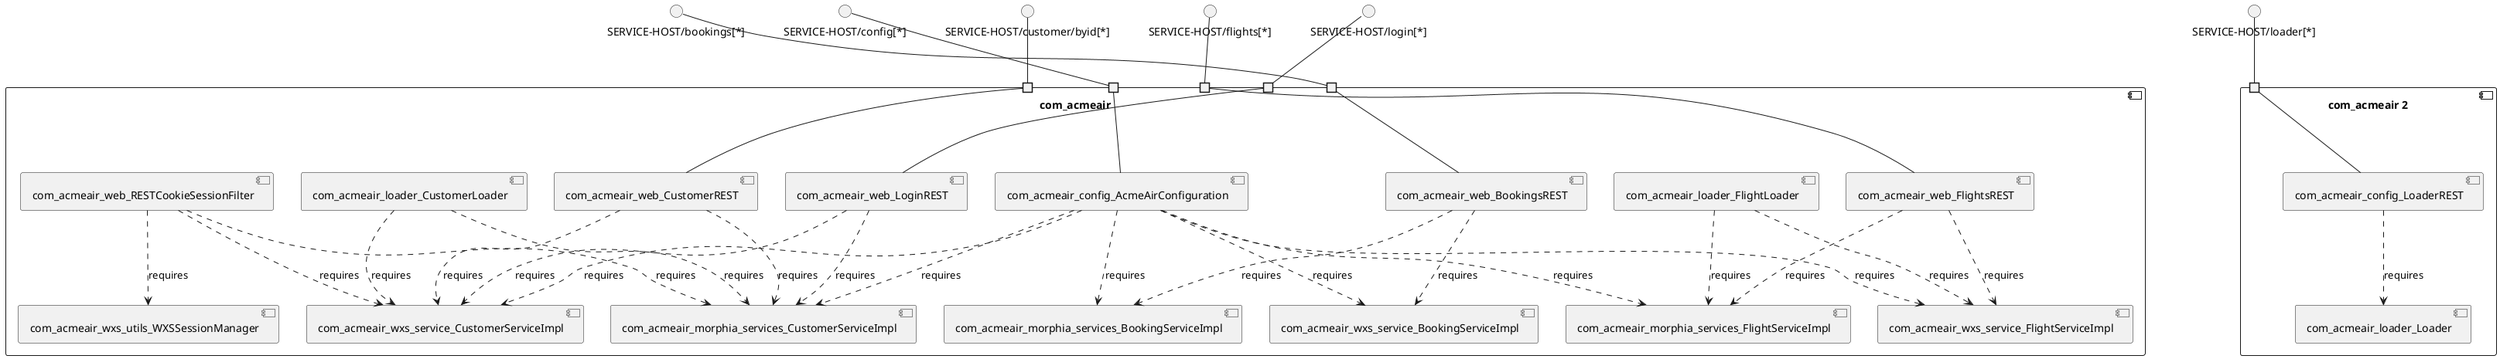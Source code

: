 @startuml
skinparam fixCircleLabelOverlapping true
skinparam componentStyle uml2
component "com_acmeair\n\n\n\n\n\n" {
[com_acmeair_web_FlightsREST]
[com_acmeair_wxs_service_FlightServiceImpl]
[com_acmeair_morphia_services_BookingServiceImpl]
[com_acmeair_web_CustomerREST]
[com_acmeair_wxs_service_CustomerServiceImpl]
[com_acmeair_morphia_services_FlightServiceImpl]
[com_acmeair_web_LoginREST]
[com_acmeair_wxs_utils_WXSSessionManager]
[com_acmeair_loader_FlightLoader]
[com_acmeair_wxs_service_BookingServiceImpl]
[com_acmeair_loader_CustomerLoader]
[com_acmeair_web_RESTCookieSessionFilter]
[com_acmeair_config_AcmeAirConfiguration]
[com_acmeair_web_BookingsREST]
[com_acmeair_morphia_services_CustomerServiceImpl]
portin " " as com_acmeair_requires_SERVICE_HOST_customer_byid_
portin " " as com_acmeair_requires_SERVICE_HOST_config_
portin " " as com_acmeair_requires_SERVICE_HOST_flights_
portin " " as com_acmeair_requires_SERVICE_HOST_login_
portin " " as com_acmeair_requires_SERVICE_HOST_bookings_
[com_acmeair_web_RESTCookieSessionFilter]..>[com_acmeair_morphia_services_CustomerServiceImpl] : requires
[com_acmeair_loader_CustomerLoader]..>[com_acmeair_morphia_services_CustomerServiceImpl] : requires
[com_acmeair_web_LoginREST]..>[com_acmeair_morphia_services_CustomerServiceImpl] : requires
[com_acmeair_config_AcmeAirConfiguration]..>[com_acmeair_morphia_services_FlightServiceImpl] : requires
[com_acmeair_web_BookingsREST]..>[com_acmeair_morphia_services_BookingServiceImpl] : requires
[com_acmeair_config_AcmeAirConfiguration]..>[com_acmeair_morphia_services_BookingServiceImpl] : requires
[com_acmeair_web_FlightsREST]..>[com_acmeair_morphia_services_FlightServiceImpl] : requires
[com_acmeair_web_FlightsREST]..>[com_acmeair_wxs_service_FlightServiceImpl] : requires
[com_acmeair_web_BookingsREST]..>[com_acmeair_wxs_service_BookingServiceImpl] : requires
[com_acmeair_loader_CustomerLoader]..>[com_acmeair_wxs_service_CustomerServiceImpl] : requires
[com_acmeair_web_RESTCookieSessionFilter]..>[com_acmeair_wxs_service_CustomerServiceImpl] : requires
[com_acmeair_web_LoginREST]..>[com_acmeair_wxs_service_CustomerServiceImpl] : requires
[com_acmeair_config_AcmeAirConfiguration]..>[com_acmeair_wxs_service_BookingServiceImpl] : requires
[com_acmeair_web_CustomerREST]..>[com_acmeair_morphia_services_CustomerServiceImpl] : requires
[com_acmeair_config_AcmeAirConfiguration]..>[com_acmeair_wxs_service_FlightServiceImpl] : requires
[com_acmeair_config_AcmeAirConfiguration]..>[com_acmeair_morphia_services_CustomerServiceImpl] : requires
[com_acmeair_loader_FlightLoader]..>[com_acmeair_morphia_services_FlightServiceImpl] : requires
[com_acmeair_loader_FlightLoader]..>[com_acmeair_wxs_service_FlightServiceImpl] : requires
[com_acmeair_web_RESTCookieSessionFilter]..>[com_acmeair_wxs_utils_WXSSessionManager] : requires
[com_acmeair_config_AcmeAirConfiguration]..>[com_acmeair_wxs_service_CustomerServiceImpl] : requires
[com_acmeair_web_CustomerREST]..>[com_acmeair_wxs_service_CustomerServiceImpl] : requires
"com_acmeair_requires_SERVICE_HOST_flights_"--[com_acmeair_web_FlightsREST]
"com_acmeair_requires_SERVICE_HOST_bookings_"--[com_acmeair_web_BookingsREST]
"com_acmeair_requires_SERVICE_HOST_config_"--[com_acmeair_config_AcmeAirConfiguration]
"com_acmeair_requires_SERVICE_HOST_customer_byid_"--[com_acmeair_web_CustomerREST]
"com_acmeair_requires_SERVICE_HOST_login_"--[com_acmeair_web_LoginREST]
}
interface "SERVICE-HOST/bookings[*]" as interface.SERVICE_HOST_bookings_
interface.SERVICE_HOST_bookings_--"com_acmeair_requires_SERVICE_HOST_bookings_"
interface "SERVICE-HOST/config[*]" as interface.SERVICE_HOST_config_
interface.SERVICE_HOST_config_--"com_acmeair_requires_SERVICE_HOST_config_"
interface "SERVICE-HOST/customer/byid[*]" as interface.SERVICE_HOST_customer_byid_
interface.SERVICE_HOST_customer_byid_--"com_acmeair_requires_SERVICE_HOST_customer_byid_"
interface "SERVICE-HOST/flights[*]" as interface.SERVICE_HOST_flights_
interface.SERVICE_HOST_flights_--"com_acmeair_requires_SERVICE_HOST_flights_"
interface "SERVICE-HOST/login[*]" as interface.SERVICE_HOST_login_
interface.SERVICE_HOST_login_--"com_acmeair_requires_SERVICE_HOST_login_"
component "com_acmeair 2\n\n\n\n\n\n" {
[com_acmeair_config_LoaderREST]
[com_acmeair_loader_Loader]
portin " " as com_acmeair_2_requires_SERVICE_HOST_loader_
[com_acmeair_config_LoaderREST]..>[com_acmeair_loader_Loader] : requires
"com_acmeair_2_requires_SERVICE_HOST_loader_"--[com_acmeair_config_LoaderREST]
}
interface "SERVICE-HOST/loader[*]" as interface.SERVICE_HOST_loader_
interface.SERVICE_HOST_loader_--"com_acmeair_2_requires_SERVICE_HOST_loader_"

@enduml
